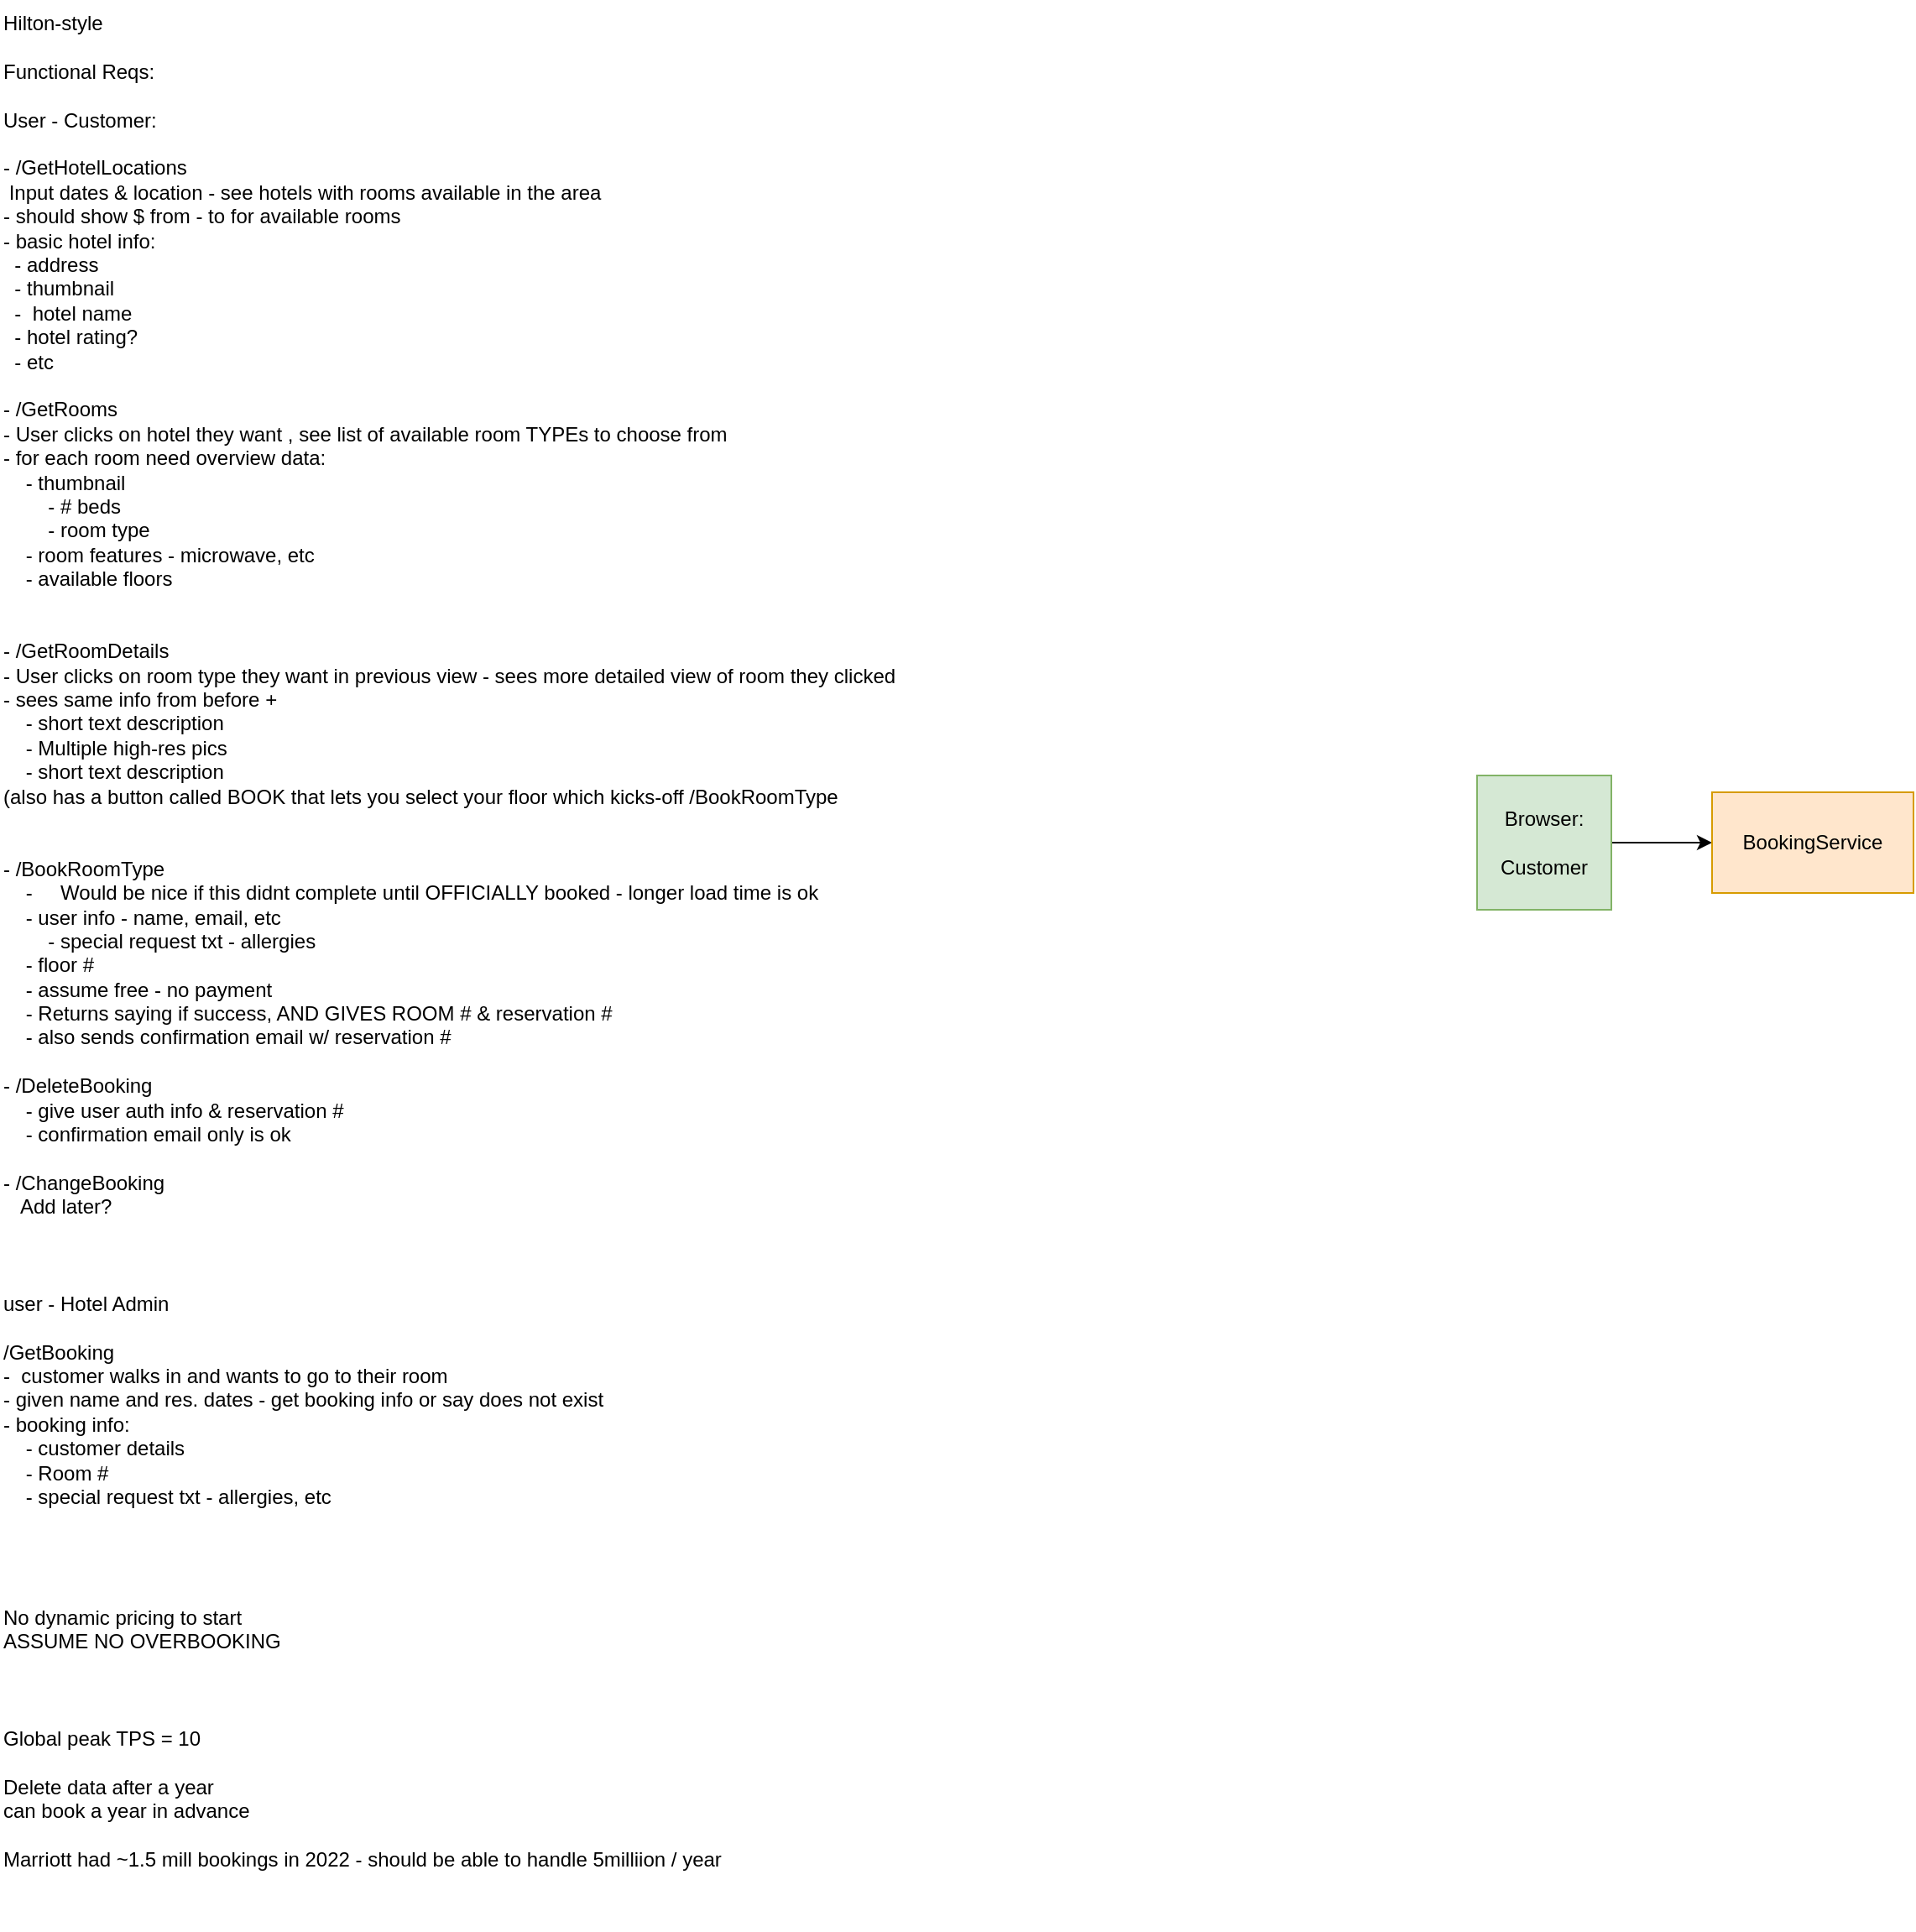 <mxfile version="22.0.8" type="github">
  <diagram name="Page-1" id="RRSpOChAPI_KbZhBSmLg">
    <mxGraphModel dx="2284" dy="1806" grid="1" gridSize="10" guides="1" tooltips="1" connect="1" arrows="1" fold="1" page="1" pageScale="1" pageWidth="850" pageHeight="1100" math="0" shadow="0">
      <root>
        <mxCell id="0" />
        <mxCell id="1" parent="0" />
        <mxCell id="EIAWiYakASDLayadyy67-1" value="&lt;div align=&quot;left&quot;&gt;Hilton-style&lt;br&gt;&lt;br&gt;Functional Reqs:&lt;/div&gt;&lt;div align=&quot;left&quot;&gt;&lt;br&gt;&lt;/div&gt;&lt;div align=&quot;left&quot;&gt;User - Customer:&lt;/div&gt;&lt;div align=&quot;left&quot;&gt;&lt;br&gt;&lt;/div&gt;&lt;div align=&quot;left&quot;&gt;- /GetHotelLocations&lt;br&gt;&lt;/div&gt;&lt;div align=&quot;left&quot;&gt;&amp;nbsp;Input dates &amp;amp; location - see hotels with rooms available in the area&lt;/div&gt;&lt;div align=&quot;left&quot;&gt;- should show $ from - to for available rooms&lt;/div&gt;&lt;div align=&quot;left&quot;&gt;- basic hotel info:&lt;/div&gt;&lt;div align=&quot;left&quot;&gt;&amp;nbsp; - address&lt;/div&gt;&lt;div align=&quot;left&quot;&gt;&amp;nbsp; - thumbnail&lt;/div&gt;&lt;div align=&quot;left&quot;&gt;&amp;nbsp; -&amp;nbsp; hotel name&lt;/div&gt;&lt;div align=&quot;left&quot;&gt;&amp;nbsp; - hotel rating?&lt;/div&gt;&lt;div align=&quot;left&quot;&gt;&amp;nbsp; - etc&lt;/div&gt;&lt;div align=&quot;left&quot;&gt;&lt;br&gt;&lt;/div&gt;&lt;div align=&quot;left&quot;&gt;- /GetRooms&lt;/div&gt;&lt;div align=&quot;left&quot;&gt;- User clicks on hotel they want , see list of available room TYPEs to choose from&lt;/div&gt;&lt;div align=&quot;left&quot;&gt;- for each room need overview data:&lt;/div&gt;&lt;div align=&quot;left&quot;&gt;&lt;span style=&quot;&quot;&gt;&lt;span style=&quot;&quot;&gt;&amp;nbsp;&amp;nbsp;&amp;nbsp;&amp;nbsp;&lt;/span&gt;&lt;/span&gt;- thumbnail&lt;/div&gt;&lt;div align=&quot;left&quot;&gt;&amp;nbsp;&amp;nbsp;&amp;nbsp;&amp;nbsp;&amp;nbsp;&amp;nbsp;&amp;nbsp; - # beds&lt;/div&gt;&lt;div align=&quot;left&quot;&gt;&amp;nbsp;&amp;nbsp;&amp;nbsp;&amp;nbsp;&amp;nbsp;&amp;nbsp;&amp;nbsp; - room type&lt;/div&gt;&lt;div align=&quot;left&quot;&gt;&lt;span style=&quot;&quot;&gt;&lt;span style=&quot;&quot;&gt;&amp;nbsp;&amp;nbsp;&amp;nbsp;&amp;nbsp;&lt;/span&gt;&lt;/span&gt;- room features - microwave, etc&lt;/div&gt;&lt;div align=&quot;left&quot;&gt;&lt;span style=&quot;&quot;&gt;&lt;span style=&quot;&quot;&gt;&amp;nbsp;&amp;nbsp;&amp;nbsp;&amp;nbsp;&lt;/span&gt;&lt;/span&gt;- available floors&lt;/div&gt;&lt;div align=&quot;left&quot;&gt;&lt;br&gt;&lt;/div&gt;&lt;div align=&quot;left&quot;&gt;&lt;br&gt;&lt;/div&gt;&lt;div align=&quot;left&quot;&gt;- /GetRoomDetails&lt;/div&gt;&lt;div align=&quot;left&quot;&gt;- User clicks on room type they want in previous view - sees more detailed view of room they clicked&lt;/div&gt;&lt;div align=&quot;left&quot;&gt;- sees same info from before + &lt;br&gt;&lt;div align=&quot;left&quot;&gt;&lt;span style=&quot;&quot;&gt;&amp;nbsp;&amp;nbsp;&amp;nbsp;&amp;nbsp;&lt;/span&gt;- short text description&lt;/div&gt;&lt;div align=&quot;left&quot;&gt;&lt;span style=&quot;&quot;&gt;&lt;span style=&quot;&quot;&gt;&amp;nbsp;&amp;nbsp;&amp;nbsp;&amp;nbsp;&lt;/span&gt;&lt;/span&gt;- Multiple high-res pics&lt;/div&gt;&lt;div align=&quot;left&quot;&gt;&lt;span style=&quot;&quot;&gt;&lt;span style=&quot;&quot;&gt;&amp;nbsp;&amp;nbsp;&amp;nbsp;&amp;nbsp;&lt;/span&gt;&lt;/span&gt;- short text description&lt;/div&gt;&lt;div align=&quot;left&quot;&gt;(also has a button called BOOK that lets you select your floor which kicks-off /BookRoomType&lt;/div&gt;&lt;div align=&quot;left&quot;&gt;&lt;br&gt;&lt;/div&gt;&lt;div align=&quot;left&quot;&gt;&lt;br&gt;&lt;/div&gt;&lt;div align=&quot;left&quot;&gt;- /BookRoomType&lt;/div&gt;&lt;div align=&quot;left&quot;&gt;&lt;span style=&quot;&quot;&gt;&lt;span style=&quot;&quot;&gt;&amp;nbsp;&amp;nbsp;&amp;nbsp;&amp;nbsp;&lt;/span&gt;&lt;/span&gt;- &lt;span style=&quot;&quot;&gt;&amp;nbsp;&amp;nbsp;&amp;nbsp;&lt;/span&gt; Would be nice if this didnt complete until OFFICIALLY booked - longer load time is ok&lt;/div&gt;&lt;div align=&quot;left&quot;&gt;&lt;span style=&quot;&quot;&gt;&lt;span style=&quot;&quot;&gt;&amp;nbsp;&amp;nbsp;&amp;nbsp;&amp;nbsp;&lt;/span&gt;&lt;/span&gt;- user info - name, email, etc&lt;/div&gt;&lt;div align=&quot;left&quot;&gt;&amp;nbsp;&amp;nbsp;&amp;nbsp;&amp;nbsp;&amp;nbsp;&amp;nbsp;&amp;nbsp; - special request txt - allergies&lt;/div&gt;&lt;div align=&quot;left&quot;&gt;&lt;span style=&quot;&quot;&gt;&lt;span style=&quot;&quot;&gt;&amp;nbsp;&amp;nbsp;&amp;nbsp;&amp;nbsp;&lt;/span&gt;&lt;/span&gt;- floor #&lt;/div&gt;&lt;div align=&quot;left&quot;&gt;&lt;span style=&quot;&quot;&gt;&lt;span style=&quot;&quot;&gt;&amp;nbsp;&amp;nbsp;&amp;nbsp;&amp;nbsp;&lt;/span&gt;&lt;/span&gt;- assume free - no payment&lt;/div&gt;&lt;div align=&quot;left&quot;&gt;&lt;span style=&quot;&quot;&gt;&lt;span style=&quot;&quot;&gt;&amp;nbsp;&amp;nbsp;&amp;nbsp;&amp;nbsp;&lt;/span&gt;&lt;/span&gt;- Returns saying if success, AND GIVES ROOM # &amp;amp; reservation #&lt;/div&gt;&lt;div align=&quot;left&quot;&gt;&lt;span style=&quot;&quot;&gt;&lt;span style=&quot;&quot;&gt;&amp;nbsp;&amp;nbsp;&amp;nbsp;&amp;nbsp;&lt;/span&gt;&lt;/span&gt;- also sends confirmation email w/ reservation #&lt;br&gt;&lt;/div&gt;&lt;div align=&quot;left&quot;&gt;&lt;br&gt;&lt;/div&gt;&lt;div align=&quot;left&quot;&gt;- /DeleteBooking&lt;/div&gt;&lt;div align=&quot;left&quot;&gt;&lt;span style=&quot;&quot;&gt;&lt;span style=&quot;&quot;&gt;&amp;nbsp;&amp;nbsp;&amp;nbsp;&amp;nbsp;&lt;/span&gt;&lt;/span&gt;- give user auth info &amp;amp; reservation #&lt;/div&gt;&lt;div align=&quot;left&quot;&gt;&lt;span style=&quot;&quot;&gt;&lt;span style=&quot;white-space: pre;&quot;&gt;&amp;nbsp;&amp;nbsp;&amp;nbsp;&amp;nbsp;&lt;/span&gt;&lt;/span&gt;- confirmation email only is ok&lt;/div&gt;&lt;div align=&quot;left&quot;&gt;&lt;br&gt;&lt;/div&gt;&lt;div align=&quot;left&quot;&gt;- /ChangeBooking&lt;/div&gt;&lt;div align=&quot;left&quot;&gt;&lt;span style=&quot;&quot;&gt;&lt;span style=&quot;white-space: pre;&quot;&gt;&amp;nbsp;&amp;nbsp;&amp;nbsp;Add later?&lt;/span&gt;&lt;/span&gt;&lt;div align=&quot;left&quot;&gt;&lt;br&gt;&lt;/div&gt;&lt;/div&gt;&lt;div align=&quot;left&quot;&gt;&lt;br&gt;&lt;/div&gt;&lt;div align=&quot;left&quot;&gt;&lt;br&gt;&lt;/div&gt;&lt;div align=&quot;left&quot;&gt;user - Hotel Admin&lt;br&gt;&lt;br&gt;/GetBooking&lt;/div&gt;&lt;div align=&quot;left&quot;&gt;-&amp;nbsp; customer walks in and wants to go to their room&lt;br&gt;&lt;/div&gt;&lt;div align=&quot;left&quot;&gt;- given name and res. dates - get booking info or say does not exist&lt;/div&gt;&lt;div align=&quot;left&quot;&gt;- booking info:&lt;/div&gt;&lt;div align=&quot;left&quot;&gt;&lt;span style=&quot;&quot;&gt;&lt;span style=&quot;&quot;&gt;&amp;nbsp;&amp;nbsp;&amp;nbsp;&amp;nbsp;&lt;/span&gt;&lt;/span&gt;- customer details&lt;/div&gt;&lt;div align=&quot;left&quot;&gt;&lt;span style=&quot;&quot;&gt;&lt;span style=&quot;&quot;&gt;&amp;nbsp;&amp;nbsp;&amp;nbsp;&amp;nbsp;&lt;/span&gt;&lt;/span&gt;- Room #&lt;/div&gt;&lt;div align=&quot;left&quot;&gt;&lt;span style=&quot;&quot;&gt;&lt;span style=&quot;&quot;&gt;&amp;nbsp;&amp;nbsp;&amp;nbsp;&amp;nbsp;&lt;/span&gt;&lt;/span&gt;- special request txt - allergies, etc&lt;br&gt;&lt;br&gt;&lt;/div&gt;&lt;div align=&quot;left&quot;&gt;&lt;br&gt;&lt;/div&gt;&lt;div align=&quot;left&quot;&gt;&lt;br&gt;&lt;/div&gt;&lt;div align=&quot;left&quot;&gt;&lt;br&gt;&lt;/div&gt;&lt;div align=&quot;left&quot;&gt;No dynamic pricing to start&lt;br&gt;&lt;/div&gt;&lt;div align=&quot;left&quot;&gt;ASSUME NO OVERBOOKING&lt;/div&gt;&lt;div align=&quot;left&quot;&gt;&lt;br&gt;&lt;/div&gt;&lt;div align=&quot;left&quot;&gt;&lt;br&gt;&lt;/div&gt;&lt;div align=&quot;left&quot;&gt;&lt;br&gt;&lt;/div&gt;&lt;div align=&quot;left&quot;&gt;Global peak TPS = 10&lt;/div&gt;&lt;div align=&quot;left&quot;&gt;&lt;br&gt;&lt;/div&gt;&lt;div align=&quot;left&quot;&gt;Delete data after a year&lt;/div&gt;&lt;div align=&quot;left&quot;&gt;can book a year in advance&lt;/div&gt;&lt;div align=&quot;left&quot;&gt;&lt;br&gt;&lt;/div&gt;&lt;div align=&quot;left&quot;&gt;Marriott had ~1.5 mill bookings in 2022 - should be able to handle 5milliion / year&lt;br&gt;&lt;/div&gt;&lt;div align=&quot;left&quot;&gt;&lt;br&gt;&lt;/div&gt;&lt;/div&gt;&lt;div align=&quot;left&quot;&gt;&lt;br&gt;&lt;/div&gt;" style="text;html=1;align=left;verticalAlign=middle;resizable=0;points=[];autosize=1;strokeColor=none;fillColor=none;" vertex="1" parent="1">
          <mxGeometry x="-220" y="-522" width="560" height="1150" as="geometry" />
        </mxCell>
        <mxCell id="EIAWiYakASDLayadyy67-5" value="" style="edgeStyle=orthogonalEdgeStyle;rounded=0;orthogonalLoop=1;jettySize=auto;html=1;" edge="1" parent="1" source="EIAWiYakASDLayadyy67-2" target="EIAWiYakASDLayadyy67-4">
          <mxGeometry relative="1" as="geometry" />
        </mxCell>
        <mxCell id="EIAWiYakASDLayadyy67-2" value="Browser:&lt;br&gt;&lt;br&gt;Customer" style="whiteSpace=wrap;html=1;aspect=fixed;fillColor=#d5e8d4;strokeColor=#82b366;" vertex="1" parent="1">
          <mxGeometry x="660" y="-60" width="80" height="80" as="geometry" />
        </mxCell>
        <mxCell id="EIAWiYakASDLayadyy67-4" value="BookingService" style="whiteSpace=wrap;html=1;fillColor=#ffe6cc;strokeColor=#d79b00;" vertex="1" parent="1">
          <mxGeometry x="800" y="-50" width="120" height="60" as="geometry" />
        </mxCell>
      </root>
    </mxGraphModel>
  </diagram>
</mxfile>
